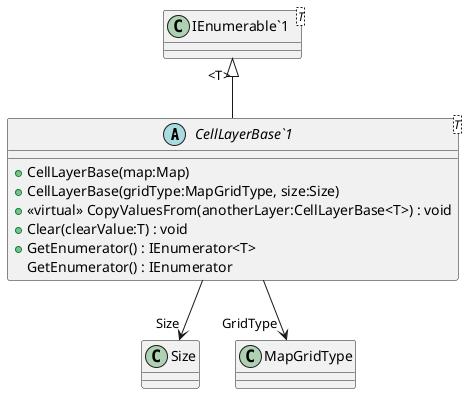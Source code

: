 @startuml
abstract class "CellLayerBase`1"<T> {
    + CellLayerBase(map:Map)
    + CellLayerBase(gridType:MapGridType, size:Size)
    + <<virtual>> CopyValuesFrom(anotherLayer:CellLayerBase<T>) : void
    + Clear(clearValue:T) : void
    + GetEnumerator() : IEnumerator<T>
    GetEnumerator() : IEnumerator
}
class "IEnumerable`1"<T> {
}
"IEnumerable`1" "<T>" <|-- "CellLayerBase`1"
"CellLayerBase`1" --> "Size" Size
"CellLayerBase`1" --> "GridType" MapGridType
@enduml
